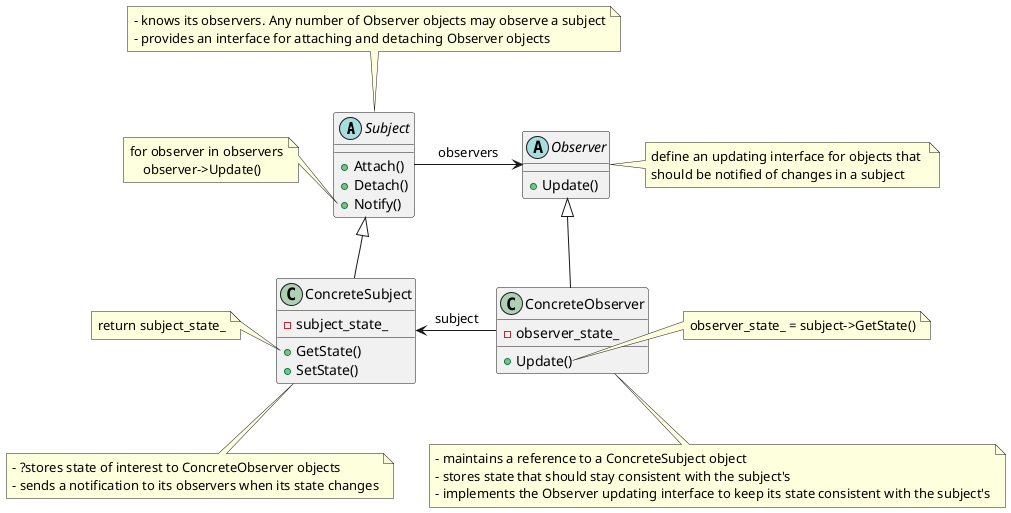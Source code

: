 @startuml observer
Subject -r-> Observer : observers
ConcreteSubject -u-|> Subject
ConcreteObserver -u-|> Observer
ConcreteObserver -l-> ConcreteSubject : subject

abstract class Subject{
    + Attach()
    + Detach()
    + Notify()
}
note top of Subject
    - knows its observers. Any number of Observer objects may observe a subject
    - provides an interface for attaching and detaching Observer objects
end note
note left of Subject::Notify
    for observer in observers
        observer->Update()
end note

abstract class Observer{
    + Update()
}
note right of Observer
    define an updating interface for objects that 
    should be notified of changes in a subject
end note

class ConcreteSubject{
    + GetState()
    + SetState()
    - subject_state_
}
note bottom of ConcreteSubject
    - ?stores state of interest to ConcreteObserver objects
    - sends a notification to its observers when its state changes
end note
note left of ConcreteSubject::GetState
    return subject_state_
end note

class ConcreteObserver{
    + Update()
    - observer_state_
}
note bottom of ConcreteObserver
    - maintains a reference to a ConcreteSubject object
    - stores state that should stay consistent with the subject's
    - implements the Observer updating interface to keep its state consistent with the subject's
end note
note right of ConcreteObserver::Update
    observer_state_ = subject->GetState()
end note
@enduml
